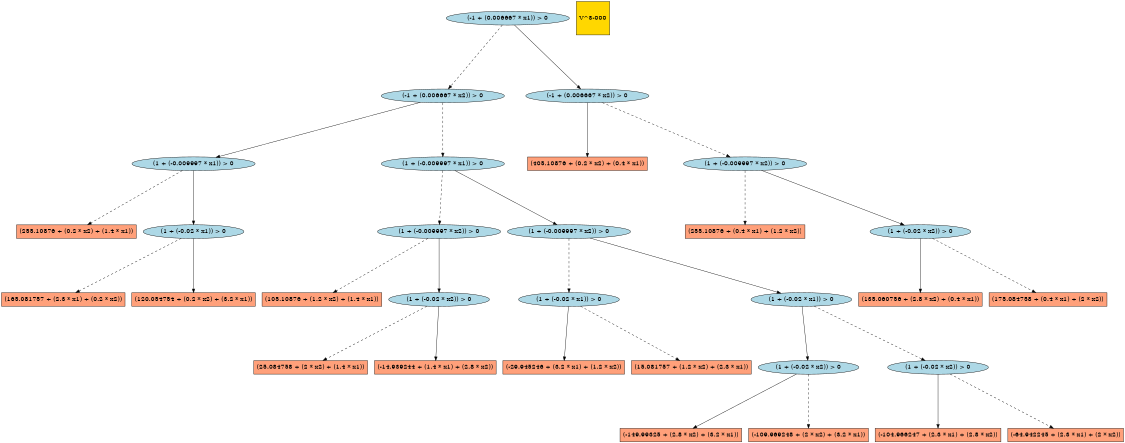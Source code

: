 digraph G { 
graph [ fontname = "Helvetica",fontsize="16",ratio = "auto",
        size="7.5,10",ranksep="2.00" ];
node [fontsize="16"];
"21788" [label="(-149.99325 + (2.8 * x2) + (3.2 * x1))",fillcolor=lightsalmon,color=black,shape=box,style=filled];
"24681" [label="(255.10876 + (0.2 * x2) + (1.4 * x1))",fillcolor=lightsalmon,color=black,shape=box,style=filled];
"29022" [label="(135.060756 + (2.8 * x2) + (0.4 * x1))",fillcolor=lightsalmon,color=black,shape=box,style=filled];
"29687" [label="(405.10876 + (0.2 * x2) + (0.4 * x1))",fillcolor=lightsalmon,color=black,shape=box,style=filled];
"29836" [label="(-1 + (0.006667 * x1)) > 0",fillcolor=lightblue,color=black,shape=ellipse,style=filled];
"29180" [label="(1 + (-0.009997 * x2)) > 0",fillcolor=lightblue,color=black,shape=ellipse,style=filled];
"20163" [label="(105.10876 + (1.2 * x2) + (1.4 * x1))",fillcolor=lightsalmon,color=black,shape=box,style=filled];
"25864" [label="(-1 + (0.006667 * x2)) > 0",fillcolor=lightblue,color=black,shape=ellipse,style=filled];
"20755" [label="(1 + (-0.02 * x2)) > 0",fillcolor=lightblue,color=black,shape=ellipse,style=filled];
"25863" [label="(1 + (-0.009997 * x1)) > 0",fillcolor=lightblue,color=black,shape=ellipse,style=filled];
"20756" [label="(1 + (-0.009997 * x2)) > 0",fillcolor=lightblue,color=black,shape=ellipse,style=filled];
"20166" [label="(25.084758 + (2 * x2) + (1.4 * x1))",fillcolor=lightsalmon,color=black,shape=box,style=filled];
"25843" [label="(1 + (-0.02 * x1)) > 0",fillcolor=lightblue,color=black,shape=ellipse,style=filled];
"29835" [label="(-1 + (0.006667 * x2)) > 0",fillcolor=lightblue,color=black,shape=ellipse,style=filled];
"20503" [label="(-14.939244 + (1.4 * x1) + (2.8 * x2))",fillcolor=lightsalmon,color=black,shape=box,style=filled];
"21409" [label="(1 + (-0.02 * x1)) > 0",fillcolor=lightblue,color=black,shape=ellipse,style=filled];
"21118" [label="(-109.969248 + (2 * x2) + (3.2 * x1))",fillcolor=lightsalmon,color=black,shape=box,style=filled];
"25219" [label="(165.081757 + (2.3 * x1) + (0.2 * x2))",fillcolor=lightsalmon,color=black,shape=box,style=filled];
"22097" [label="(1 + (-0.02 * x2)) > 0",fillcolor=lightblue,color=black,shape=ellipse,style=filled];
"22098" [label="(1 + (-0.02 * x1)) > 0",fillcolor=lightblue,color=black,shape=ellipse,style=filled];
"25551" [label="(120.054754 + (0.2 * x2) + (3.2 * x1))",fillcolor=lightsalmon,color=black,shape=box,style=filled];
"21115" [label="(-29.945246 + (3.2 * x1) + (1.2 * x2))",fillcolor=lightsalmon,color=black,shape=box,style=filled];
"21754" [label="(1 + (-0.02 * x2)) > 0",fillcolor=lightblue,color=black,shape=ellipse,style=filled];
"28842" [label="(255.10876 + (0.4 * x1) + (1.2 * x2))",fillcolor=lightsalmon,color=black,shape=box,style=filled];
"28843" [label="(175.084758 + (0.4 * x1) + (2 * x2))",fillcolor=lightsalmon,color=black,shape=box,style=filled];
"22099" [label="(1 + (-0.009997 * x2)) > 0",fillcolor=lightblue,color=black,shape=ellipse,style=filled];
"22100" [label="(1 + (-0.009997 * x1)) > 0",fillcolor=lightblue,color=black,shape=ellipse,style=filled];
"21488" [label="(-104.966247 + (2.3 * x1) + (2.8 * x2))",fillcolor=lightsalmon,color=black,shape=box,style=filled];
"29179" [label="(1 + (-0.02 * x2)) > 0",fillcolor=lightblue,color=black,shape=ellipse,style=filled];
"_temp_" [label="V^3-000",fillcolor=gold1,color=black,shape=square,style=filled];
"20786" [label="(-64.942245 + (2.3 * x1) + (2 * x2))",fillcolor=lightsalmon,color=black,shape=box,style=filled];
"20783" [label="(15.081757 + (1.2 * x2) + (2.3 * x1))",fillcolor=lightsalmon,color=black,shape=box,style=filled];
"29836" -> "25864" [color=black,style=dashed];
"29836" -> "29835" [color=black,style=solid];
"29180" -> "28842" [color=black,style=dashed];
"29180" -> "29179" [color=black,style=solid];
"25864" -> "25863" [color=black,style=solid];
"25864" -> "22100" [color=black,style=dashed];
"20755" -> "20166" [color=black,style=dashed];
"20755" -> "20503" [color=black,style=solid];
"25863" -> "25843" [color=black,style=solid];
"25863" -> "24681" [color=black,style=dashed];
"20756" -> "20163" [color=black,style=dashed];
"20756" -> "20755" [color=black,style=solid];
"25843" -> "25219" [color=black,style=dashed];
"25843" -> "25551" [color=black,style=solid];
"29835" -> "29687" [color=black,style=solid];
"29835" -> "29180" [color=black,style=dashed];
"21409" -> "21115" [color=black,style=solid];
"21409" -> "20783" [color=black,style=dashed];
"22097" -> "21118" [color=black,style=dashed];
"22097" -> "21788" [color=black,style=solid];
"22098" -> "22097" [color=black,style=solid];
"22098" -> "21754" [color=black,style=dashed];
"21754" -> "21488" [color=black,style=solid];
"21754" -> "20786" [color=black,style=dashed];
"22099" -> "21409" [color=black,style=dashed];
"22099" -> "22098" [color=black,style=solid];
"22100" -> "20756" [color=black,style=dashed];
"22100" -> "22099" [color=black,style=solid];
"29179" -> "28843" [color=black,style=dashed];
"29179" -> "29022" [color=black,style=solid];
}
